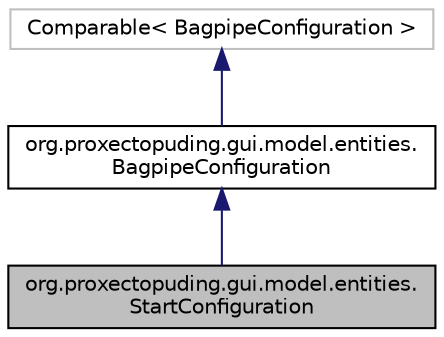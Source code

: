 digraph "org.proxectopuding.gui.model.entities.StartConfiguration"
{
  edge [fontname="Helvetica",fontsize="10",labelfontname="Helvetica",labelfontsize="10"];
  node [fontname="Helvetica",fontsize="10",shape=record];
  Node0 [label="org.proxectopuding.gui.model.entities.\lStartConfiguration",height=0.2,width=0.4,color="black", fillcolor="grey75", style="filled", fontcolor="black"];
  Node1 -> Node0 [dir="back",color="midnightblue",fontsize="10",style="solid",fontname="Helvetica"];
  Node1 [label="org.proxectopuding.gui.model.entities.\lBagpipeConfiguration",height=0.2,width=0.4,color="black", fillcolor="white", style="filled",URL="$classorg_1_1proxectopuding_1_1gui_1_1model_1_1entities_1_1BagpipeConfiguration.html"];
  Node2 -> Node1 [dir="back",color="midnightblue",fontsize="10",style="solid",fontname="Helvetica"];
  Node2 [label="Comparable\< BagpipeConfiguration \>",height=0.2,width=0.4,color="grey75", fillcolor="white", style="filled"];
}

